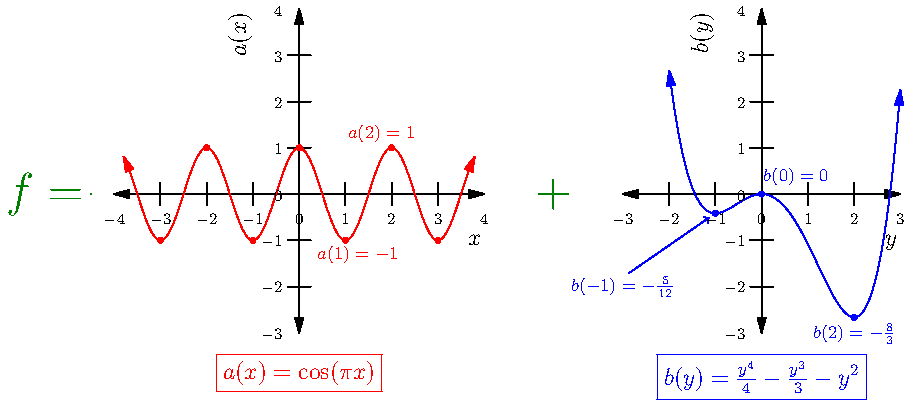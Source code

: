 import graph;
size(16cm);
usepackage("amsmath");
picture left_pic;
picture right_pic;

// Set up the range of the plot
real ymin = -3, ymax = 4;

xaxis(left_pic, "$x$", -4, 4, Ticks(Label(fontsize(8pt)), Step=1, begin=false, end=false), Arrows);
yaxis(left_pic, "$a(x)$", ymin, ymax, Ticks(Label(fontsize(8pt)), Step=1, begin=false, end=false), Arrows);

xaxis(right_pic, "$y$", -3, 3, Ticks(Label(fontsize(8pt)), Step=1, begin=false, end=false), Arrows);
yaxis(right_pic, "$b(y)$", ymin, ymax, Ticks(Label(fontsize(8pt)), Step=1, begin=false, end=false), Arrows);

real a(real x) { return cos(pi*x); }
real b(real y) { return y**4/4 - y**3/3 - y^2; }

draw(left_pic, graph(a, -3.8, 3.8, operator ..), red, Arrows);
draw(right_pic, graph(b, -2, 3, operator ..), blue, Arrows);
label(left_pic, "$\boxed{a(x) = \cos(\pi x)}$", (0,ymin), 3*dir(-90), red);
label(right_pic, "$\boxed{b(y) = \tfrac{y^4}{4} - \tfrac{y^3}{3} - y^2}$", (0,ymin), 3*dir(-90), blue);

draw(scale(2)*"$f = $", (-4.5,0), dir(180), deepgreen);
draw(scale(2)*"$+$", (5.5,0), deepgreen);

pen rs = red + fontsize(9pt);
dot(left_pic, (-3,-1), rs);
dot(left_pic, (-2,1), rs);
dot(left_pic, (-1,-1), rs);
dot(left_pic, (0,1), rs);
dot(left_pic, "$a(2)=1$", (2,a(2)), dir(105), rs);
dot(left_pic, "$a(1)=-1$", (1,a(1)), dir(-75), rs);
dot(left_pic, (3,-1), rs);

pen bs = blue + fontsize(9pt);
dot(right_pic, "$b(0)=0$", (0,0), 2*dir(50), bs);
dot(right_pic, "$b(2)=-\frac{8}{3}$", (2,-8/3), dir(-90), bs);
dot(right_pic, (-1,-5/12), bs);
label(right_pic, "$b(-1)=-\frac{5}{12}$", (-3,-2), bs);
draw(right_pic, (-3,-1.8)--(-1,-5/12), blue, EndArrow(TeXHead), Margins);

add(left_pic);
add(shift(10,0)*right_pic);
